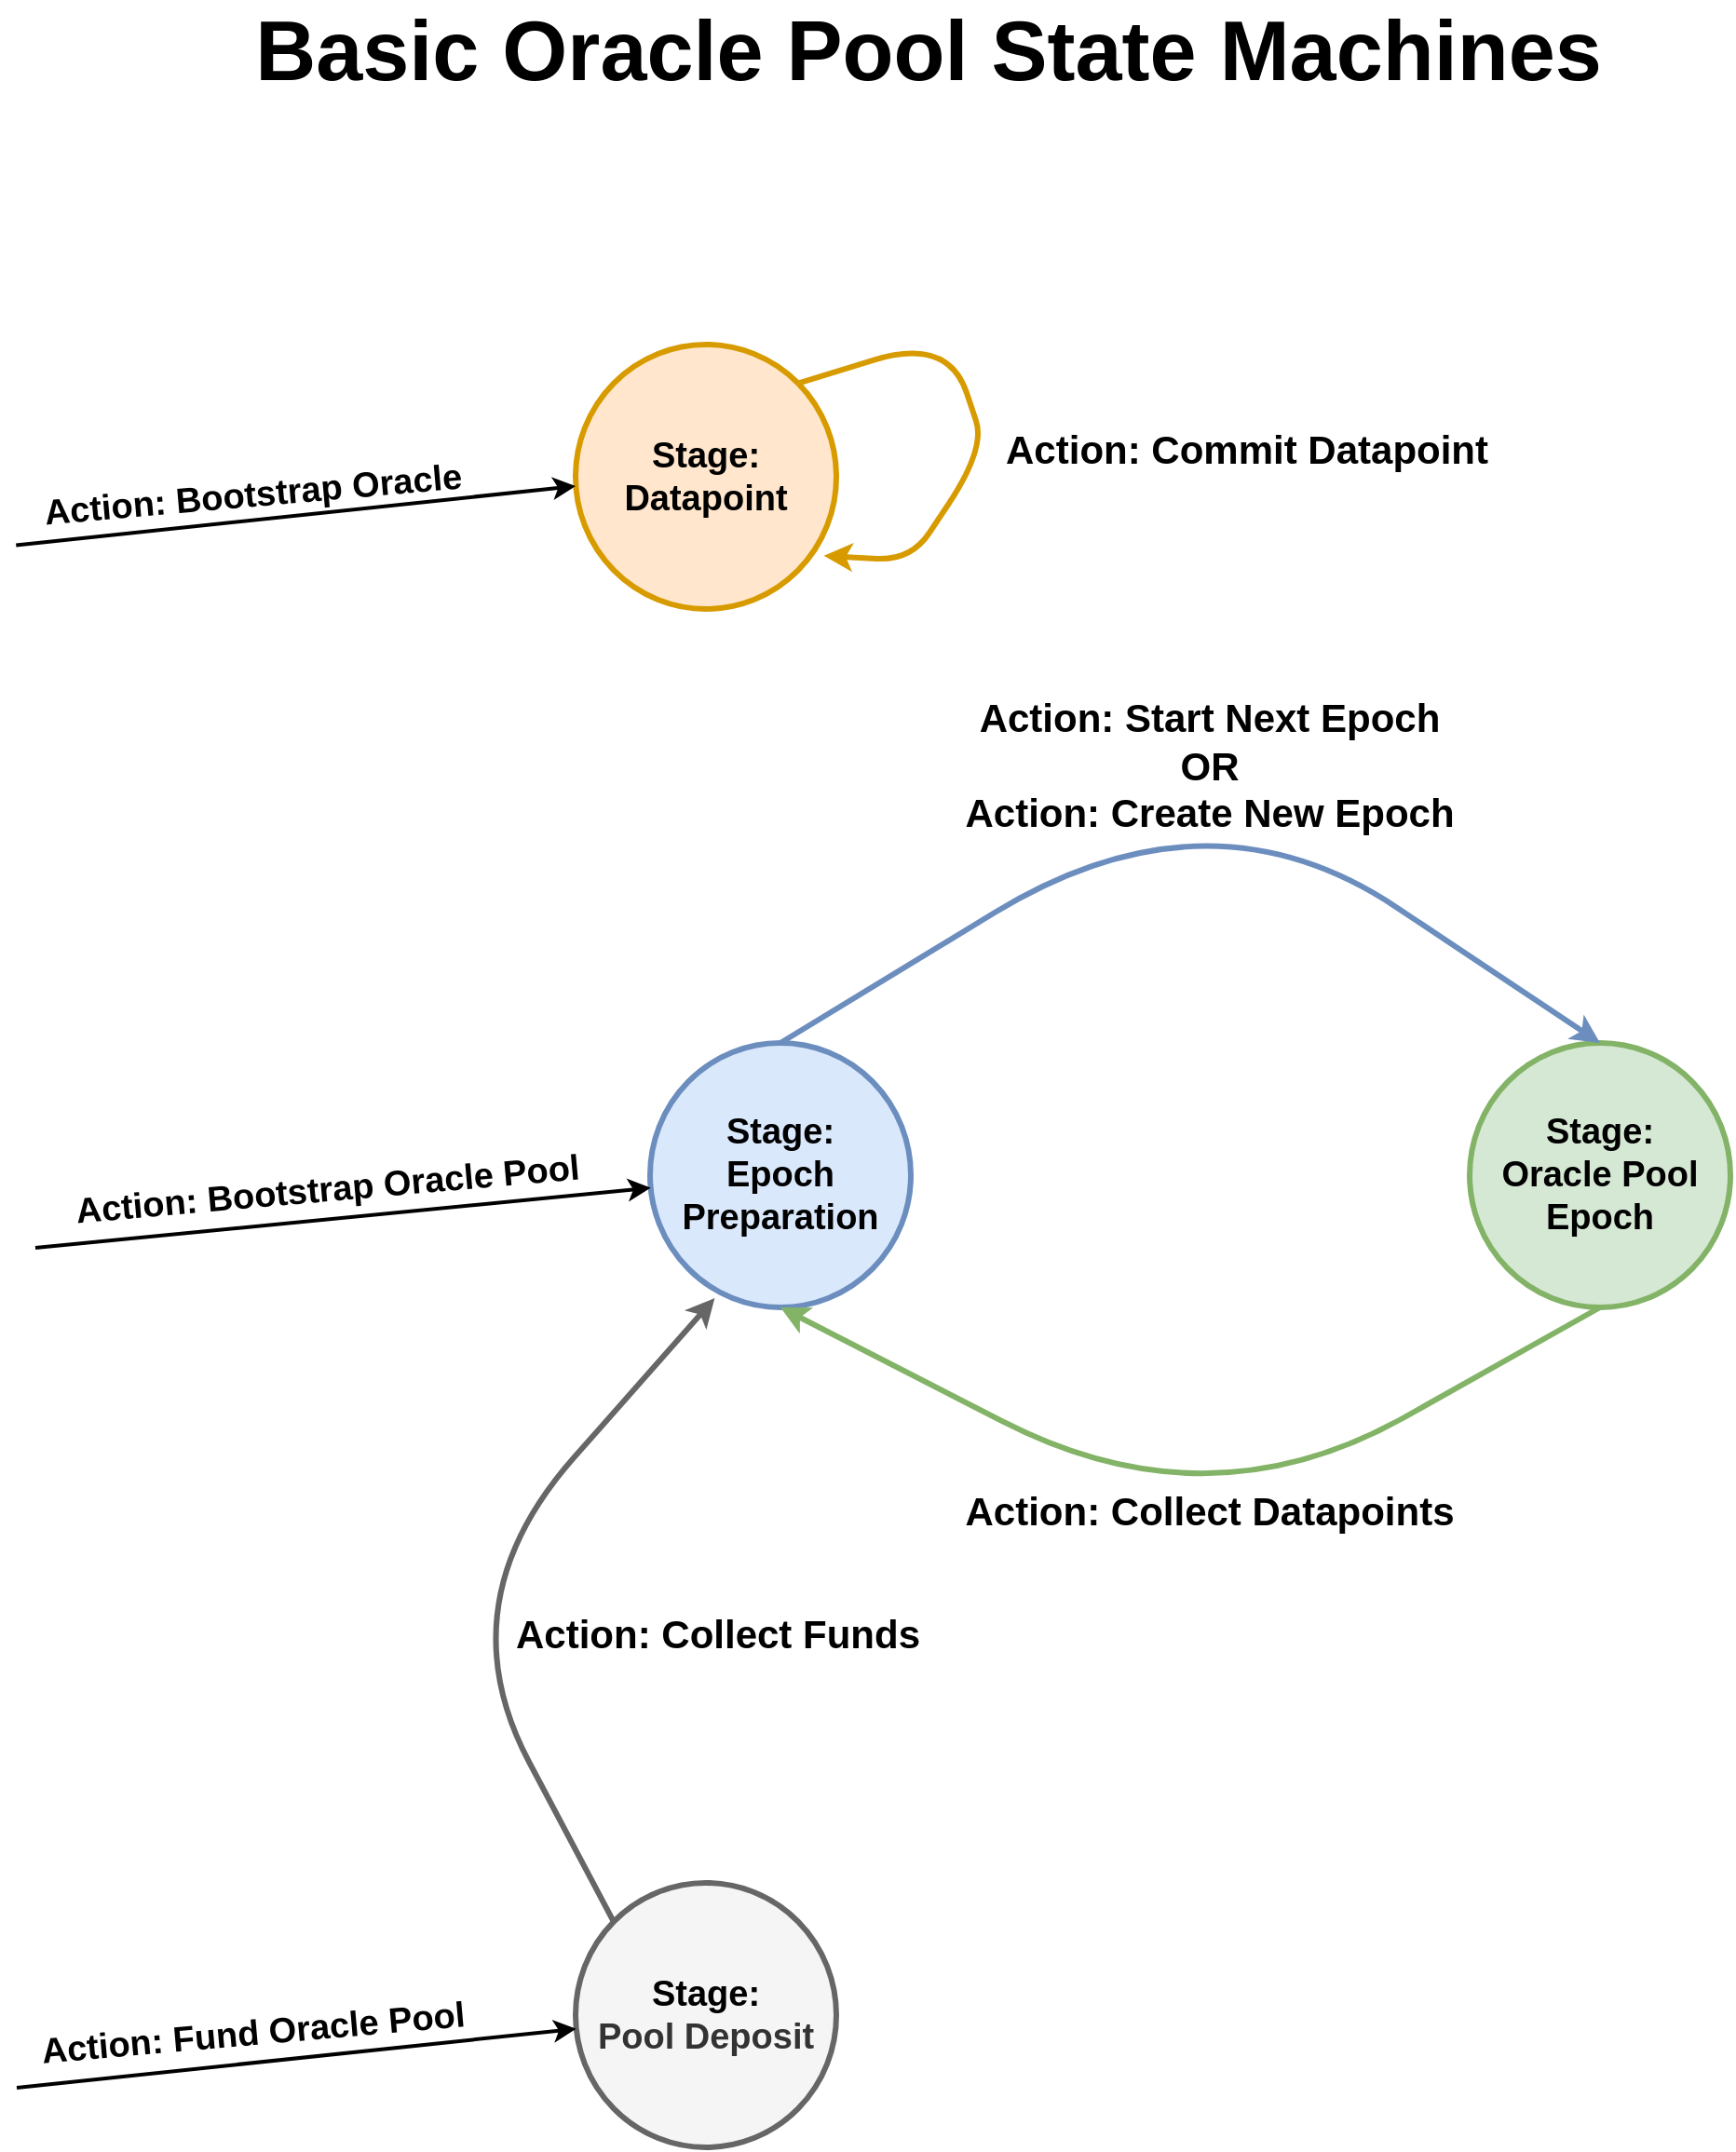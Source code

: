 <mxfile version="13.3.1" type="device"><diagram id="C5RBs43oDa-KdzZeNtuy" name="Page-1"><mxGraphModel dx="1837" dy="1393" grid="1" gridSize="10" guides="1" tooltips="1" connect="1" arrows="1" fold="1" page="1" pageScale="1" pageWidth="1400" pageHeight="1400" math="0" shadow="0"><root><mxCell id="WIyWlLk6GJQsqaUBKTNV-0"/><mxCell id="WIyWlLk6GJQsqaUBKTNV-1" parent="WIyWlLk6GJQsqaUBKTNV-0"/><mxCell id="g2f471BsYhic3x-S7ay1-4" value="&lt;span style=&quot;font-size: 19px&quot;&gt;&lt;b&gt;Stage:&lt;br&gt;Epoch Preparation&lt;/b&gt;&lt;/span&gt;" style="ellipse;whiteSpace=wrap;html=1;aspect=fixed;fillColor=#dae8fc;strokeColor=#6c8ebf;strokeWidth=3;" parent="WIyWlLk6GJQsqaUBKTNV-1" vertex="1"><mxGeometry x="550" y="623" width="140" height="142" as="geometry"/></mxCell><mxCell id="g2f471BsYhic3x-S7ay1-6" value="" style="endArrow=classic;html=1;strokeWidth=2;" parent="WIyWlLk6GJQsqaUBKTNV-1" target="g2f471BsYhic3x-S7ay1-4" edge="1"><mxGeometry width="50" height="50" relative="1" as="geometry"><mxPoint x="220" y="733" as="sourcePoint"/><mxPoint x="170" y="683" as="targetPoint"/></mxGeometry></mxCell><mxCell id="g2f471BsYhic3x-S7ay1-8" value="&lt;font style=&quot;font-size: 19px&quot;&gt;&lt;b&gt;Action: Bootstrap Oracle Pool&lt;br&gt;&lt;/b&gt;&lt;/font&gt;" style="text;html=1;strokeColor=none;fillColor=none;align=center;verticalAlign=middle;whiteSpace=wrap;rounded=0;rotation=355;" parent="WIyWlLk6GJQsqaUBKTNV-1" vertex="1"><mxGeometry x="236.9" y="690.82" width="280.02" height="22" as="geometry"/></mxCell><mxCell id="g2f471BsYhic3x-S7ay1-9" value="&lt;span style=&quot;font-size: 19px&quot;&gt;&lt;b&gt;Stage:&lt;br&gt;Oracle Pool Epoch&lt;/b&gt;&lt;/span&gt;" style="ellipse;whiteSpace=wrap;html=1;aspect=fixed;fillColor=#d5e8d4;strokeColor=#82b366;strokeWidth=3;" parent="WIyWlLk6GJQsqaUBKTNV-1" vertex="1"><mxGeometry x="990" y="623" width="140" height="142" as="geometry"/></mxCell><mxCell id="g2f471BsYhic3x-S7ay1-13" value="" style="endArrow=classic;html=1;strokeWidth=3;exitX=0.5;exitY=0;exitDx=0;exitDy=0;entryX=0.5;entryY=0;entryDx=0;entryDy=0;arcSize=400;fillColor=#dae8fc;strokeColor=#6c8ebf;" parent="WIyWlLk6GJQsqaUBKTNV-1" source="g2f471BsYhic3x-S7ay1-4" target="g2f471BsYhic3x-S7ay1-9" edge="1"><mxGeometry width="50" height="50" relative="1" as="geometry"><mxPoint x="880" y="633" as="sourcePoint"/><mxPoint x="930" y="583" as="targetPoint"/><Array as="points"><mxPoint x="850" y="483"/></Array></mxGeometry></mxCell><mxCell id="g2f471BsYhic3x-S7ay1-14" value="" style="endArrow=none;html=1;strokeWidth=3;exitX=0.5;exitY=1;exitDx=0;exitDy=0;entryX=0.5;entryY=1;entryDx=0;entryDy=0;arcSize=400;startArrow=classic;startFill=1;endFill=0;fillColor=#d5e8d4;strokeColor=#82b366;" parent="WIyWlLk6GJQsqaUBKTNV-1" source="g2f471BsYhic3x-S7ay1-4" target="g2f471BsYhic3x-S7ay1-9" edge="1"><mxGeometry width="50" height="50" relative="1" as="geometry"><mxPoint x="630" y="903" as="sourcePoint"/><mxPoint x="1070" y="903" as="targetPoint"/><Array as="points"><mxPoint x="850" y="883"/></Array></mxGeometry></mxCell><mxCell id="g2f471BsYhic3x-S7ay1-15" value="&lt;b style=&quot;color: rgb(0 , 0 , 0) ; font-size: 19px&quot;&gt;Stage:&lt;br&gt;&lt;/b&gt;&lt;span style=&quot;font-size: 19px&quot;&gt;&lt;b&gt;Pool Deposit&lt;br&gt;&lt;/b&gt;&lt;/span&gt;" style="ellipse;whiteSpace=wrap;html=1;aspect=fixed;fillColor=#f5f5f5;strokeColor=#666666;strokeWidth=3;fontColor=#333333;" parent="WIyWlLk6GJQsqaUBKTNV-1" vertex="1"><mxGeometry x="510" y="1074" width="140" height="142" as="geometry"/></mxCell><mxCell id="g2f471BsYhic3x-S7ay1-16" value="" style="endArrow=classic;html=1;strokeWidth=2;" parent="WIyWlLk6GJQsqaUBKTNV-1" target="g2f471BsYhic3x-S7ay1-15" edge="1"><mxGeometry width="50" height="50" relative="1" as="geometry"><mxPoint x="210" y="1184" as="sourcePoint"/><mxPoint x="170" y="283" as="targetPoint"/></mxGeometry></mxCell><mxCell id="g2f471BsYhic3x-S7ay1-17" value="&lt;font style=&quot;font-size: 19px;&quot;&gt;&lt;b style=&quot;font-size: 19px;&quot;&gt;Action: Fund Oracle Pool&lt;/b&gt;&lt;b style=&quot;font-size: 19px;&quot;&gt;&lt;br style=&quot;font-size: 19px;&quot;&gt;&lt;/b&gt;&lt;/font&gt;" style="text;html=1;strokeColor=none;fillColor=none;align=center;verticalAlign=middle;whiteSpace=wrap;rounded=0;rotation=355;fontSize=19;" parent="WIyWlLk6GJQsqaUBKTNV-1" vertex="1"><mxGeometry x="222" y="1144" width="230" height="22" as="geometry"/></mxCell><mxCell id="g2f471BsYhic3x-S7ay1-20" value="" style="endArrow=classic;html=1;strokeWidth=3;entryX=0.248;entryY=0.965;entryDx=0;entryDy=0;arcSize=400;startArrow=none;startFill=0;endFill=1;fontSize=17;fillColor=#f5f5f5;strokeColor=#666666;entryPerimeter=0;" parent="WIyWlLk6GJQsqaUBKTNV-1" target="g2f471BsYhic3x-S7ay1-4" edge="1"><mxGeometry width="50" height="50" relative="1" as="geometry"><mxPoint x="530" y="1094" as="sourcePoint"/><mxPoint x="1060" y="365.0" as="targetPoint"/><Array as="points"><mxPoint x="440" y="924"/></Array></mxGeometry></mxCell><mxCell id="g2f471BsYhic3x-S7ay1-21" value="&lt;b&gt;&lt;font style=&quot;font-size: 21px&quot;&gt;Action: Collect Funds&lt;/font&gt;&lt;/b&gt;" style="edgeLabel;html=1;align=center;verticalAlign=middle;resizable=0;points=[];fontSize=17;" parent="g2f471BsYhic3x-S7ay1-20" vertex="1" connectable="0"><mxGeometry x="-0.12" y="19" relative="1" as="geometry"><mxPoint x="157.41" y="-3.67" as="offset"/></mxGeometry></mxCell><mxCell id="g2f471BsYhic3x-S7ay1-26" value="&lt;b style=&quot;color: rgb(0 , 0 , 0) ; font-size: 19px&quot;&gt;Stage:&lt;br&gt;Datapoint&lt;/b&gt;&lt;span style=&quot;font-size: 19px&quot;&gt;&lt;b&gt;&lt;br&gt;&lt;/b&gt;&lt;/span&gt;" style="ellipse;whiteSpace=wrap;html=1;aspect=fixed;fillColor=#ffe6cc;strokeColor=#d79b00;strokeWidth=3;" parent="WIyWlLk6GJQsqaUBKTNV-1" vertex="1"><mxGeometry x="510" y="247.97" width="140" height="142" as="geometry"/></mxCell><mxCell id="g2f471BsYhic3x-S7ay1-27" value="&lt;font style=&quot;font-size: 19px&quot;&gt;&lt;b style=&quot;font-size: 19px&quot;&gt;Action: Bootstrap Oracle&lt;/b&gt;&lt;b style=&quot;font-size: 19px&quot;&gt;&lt;br style=&quot;font-size: 19px&quot;&gt;&lt;/b&gt;&lt;/font&gt;" style="text;html=1;strokeColor=none;fillColor=none;align=center;verticalAlign=middle;whiteSpace=wrap;rounded=0;rotation=355;fontSize=19;" parent="WIyWlLk6GJQsqaUBKTNV-1" vertex="1"><mxGeometry x="222" y="317.97" width="230" height="22" as="geometry"/></mxCell><mxCell id="g2f471BsYhic3x-S7ay1-28" value="" style="endArrow=classic;html=1;strokeWidth=3;arcSize=400;startArrow=none;startFill=0;endFill=1;fontSize=17;fillColor=#ffe6cc;strokeColor=#d79b00;entryX=0.952;entryY=0.799;entryDx=0;entryDy=0;exitX=1;exitY=0;exitDx=0;exitDy=0;entryPerimeter=0;" parent="WIyWlLk6GJQsqaUBKTNV-1" source="g2f471BsYhic3x-S7ay1-26" target="g2f471BsYhic3x-S7ay1-26" edge="1"><mxGeometry width="50" height="50" relative="1" as="geometry"><mxPoint x="590" y="244" as="sourcePoint"/><mxPoint x="590" y="384" as="targetPoint"/><Array as="points"><mxPoint x="710" y="244"/><mxPoint x="730" y="304"/><mxPoint x="690" y="364"/></Array></mxGeometry></mxCell><mxCell id="g2f471BsYhic3x-S7ay1-29" value="&lt;b&gt;&lt;font style=&quot;font-size: 21px&quot;&gt;Action: Commit Datapoint&lt;/font&gt;&lt;/b&gt;" style="edgeLabel;html=1;align=center;verticalAlign=middle;resizable=0;points=[];fontSize=17;" parent="g2f471BsYhic3x-S7ay1-28" vertex="1" connectable="0"><mxGeometry x="-0.12" y="19" relative="1" as="geometry"><mxPoint x="131.49" y="34.56" as="offset"/></mxGeometry></mxCell><mxCell id="g2f471BsYhic3x-S7ay1-31" value="" style="endArrow=classic;html=1;strokeWidth=2;" parent="WIyWlLk6GJQsqaUBKTNV-1" edge="1"><mxGeometry width="50" height="50" relative="1" as="geometry"><mxPoint x="209.63" y="355.74" as="sourcePoint"/><mxPoint x="509.997" y="323.999" as="targetPoint"/></mxGeometry></mxCell><mxCell id="g2f471BsYhic3x-S7ay1-34" value="&lt;b&gt;&lt;font style=&quot;font-size: 21px&quot;&gt;Action: Start Next Epoch&lt;br&gt;OR&lt;br&gt;Action: Create New Epoch&lt;br&gt;&lt;/font&gt;&lt;/b&gt;" style="edgeLabel;html=1;align=center;verticalAlign=middle;resizable=0;points=[];fontSize=17;" parent="WIyWlLk6GJQsqaUBKTNV-1" vertex="1" connectable="0"><mxGeometry x="849.996" y="473.996" as="geometry"/></mxCell><mxCell id="g2f471BsYhic3x-S7ay1-35" value="&lt;b&gt;&lt;font style=&quot;font-size: 21px&quot;&gt;Action: Collect Datapoints&lt;/font&gt;&lt;/b&gt;" style="edgeLabel;html=1;align=center;verticalAlign=middle;resizable=0;points=[];fontSize=17;" parent="WIyWlLk6GJQsqaUBKTNV-1" vertex="1" connectable="0"><mxGeometry x="849.996" y="873.996" as="geometry"/></mxCell><mxCell id="g2f471BsYhic3x-S7ay1-37" value="&lt;b&gt;&lt;font style=&quot;font-size: 45px&quot;&gt;Basic Oracle Pool State Machines&lt;/font&gt;&lt;/b&gt;" style="text;html=1;strokeColor=none;fillColor=none;align=center;verticalAlign=middle;whiteSpace=wrap;rounded=0;fontSize=19;" parent="WIyWlLk6GJQsqaUBKTNV-1" vertex="1"><mxGeometry x="293" y="80" width="813.08" height="20" as="geometry"/></mxCell></root></mxGraphModel></diagram></mxfile>